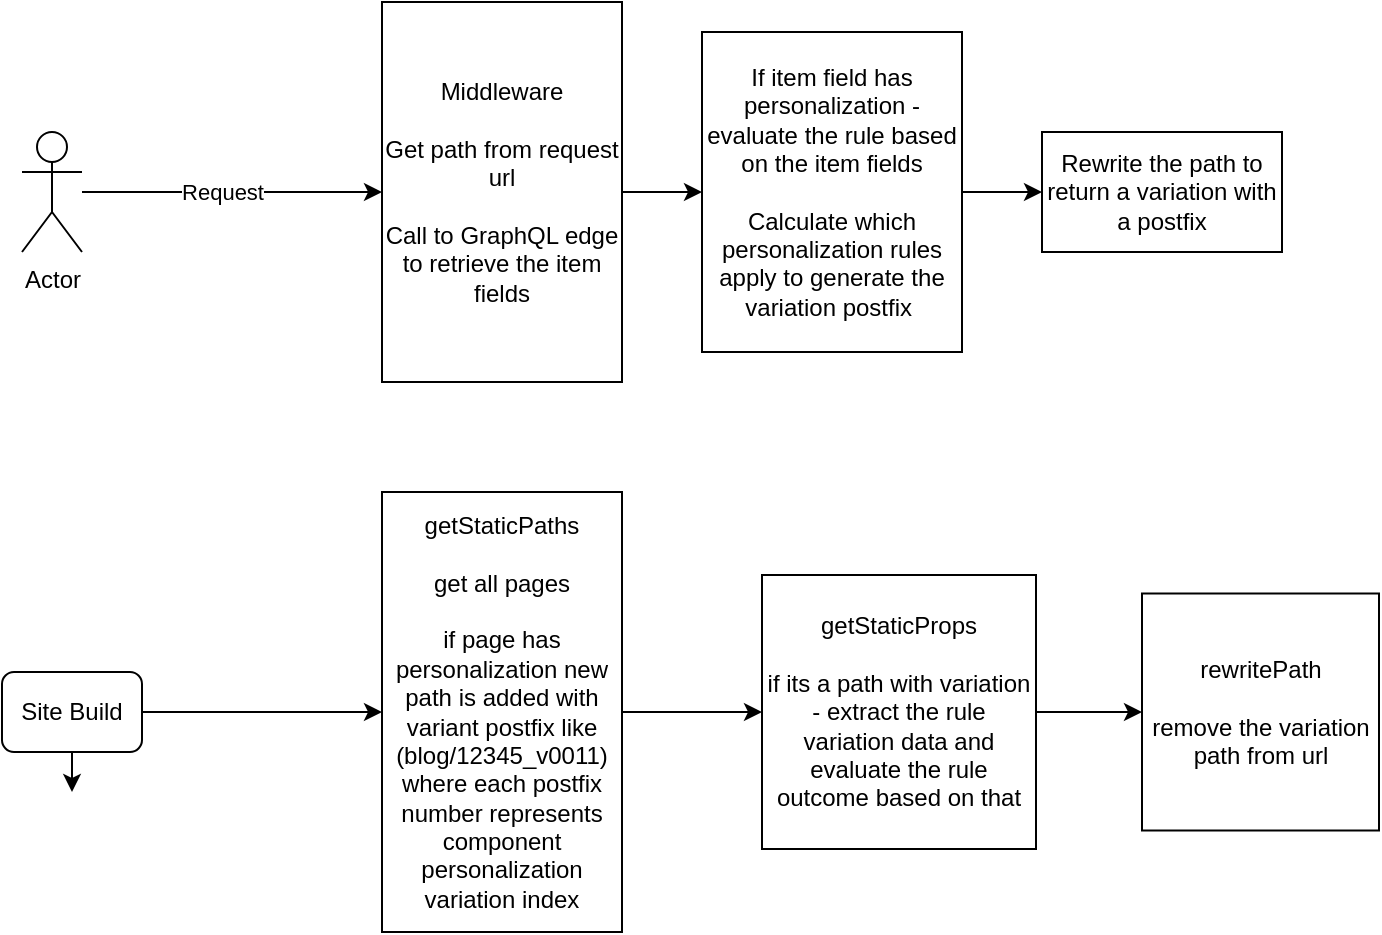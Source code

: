 <mxfile version="21.3.4" type="github">
  <diagram name="Page-1" id="Hv2ICjxILQZvLtY6XOdn">
    <mxGraphModel dx="1050" dy="640" grid="1" gridSize="10" guides="1" tooltips="1" connect="1" arrows="1" fold="1" page="1" pageScale="1" pageWidth="850" pageHeight="1100" math="0" shadow="0">
      <root>
        <mxCell id="0" />
        <mxCell id="1" parent="0" />
        <mxCell id="AdF-zrSTDMnADdUjKxxo-1" value="Middleware&lt;br&gt;&lt;br&gt;Get path from request url&lt;br&gt;&lt;br&gt;Call to GraphQL edge to retrieve the item fields" style="rounded=0;whiteSpace=wrap;html=1;" vertex="1" parent="1">
          <mxGeometry x="220" y="35" width="120" height="190" as="geometry" />
        </mxCell>
        <mxCell id="AdF-zrSTDMnADdUjKxxo-2" value="Actor" style="shape=umlActor;verticalLabelPosition=bottom;verticalAlign=top;html=1;outlineConnect=0;" vertex="1" parent="1">
          <mxGeometry x="40" y="100" width="30" height="60" as="geometry" />
        </mxCell>
        <mxCell id="AdF-zrSTDMnADdUjKxxo-3" value="" style="endArrow=classic;html=1;rounded=0;entryX=0;entryY=0.5;entryDx=0;entryDy=0;" edge="1" parent="1" source="AdF-zrSTDMnADdUjKxxo-2" target="AdF-zrSTDMnADdUjKxxo-1">
          <mxGeometry width="50" height="50" relative="1" as="geometry">
            <mxPoint x="160" y="170" as="sourcePoint" />
            <mxPoint x="210" y="120" as="targetPoint" />
          </mxGeometry>
        </mxCell>
        <mxCell id="AdF-zrSTDMnADdUjKxxo-4" value="Request" style="edgeLabel;html=1;align=center;verticalAlign=middle;resizable=0;points=[];" vertex="1" connectable="0" parent="AdF-zrSTDMnADdUjKxxo-3">
          <mxGeometry x="-0.523" relative="1" as="geometry">
            <mxPoint x="34" as="offset" />
          </mxGeometry>
        </mxCell>
        <mxCell id="AdF-zrSTDMnADdUjKxxo-5" value="getStaticPaths&lt;br&gt;&lt;br&gt;get all pages&lt;br&gt;&lt;br&gt;if page has personalization new path is added with variant postfix like (blog/12345_v0011) where each postfix number represents component personalization variation index" style="rounded=0;whiteSpace=wrap;html=1;" vertex="1" parent="1">
          <mxGeometry x="220" y="280" width="120" height="220" as="geometry" />
        </mxCell>
        <mxCell id="AdF-zrSTDMnADdUjKxxo-9" style="edgeStyle=orthogonalEdgeStyle;rounded=0;orthogonalLoop=1;jettySize=auto;html=1;exitX=0.5;exitY=1;exitDx=0;exitDy=0;" edge="1" parent="1" source="AdF-zrSTDMnADdUjKxxo-6">
          <mxGeometry relative="1" as="geometry">
            <mxPoint x="65" y="430" as="targetPoint" />
          </mxGeometry>
        </mxCell>
        <mxCell id="AdF-zrSTDMnADdUjKxxo-6" value="Site Build" style="rounded=1;whiteSpace=wrap;html=1;" vertex="1" parent="1">
          <mxGeometry x="30" y="370" width="70" height="40" as="geometry" />
        </mxCell>
        <mxCell id="AdF-zrSTDMnADdUjKxxo-7" value="" style="endArrow=classic;html=1;rounded=0;exitX=1;exitY=0.5;exitDx=0;exitDy=0;entryX=0;entryY=0.5;entryDx=0;entryDy=0;" edge="1" parent="1" source="AdF-zrSTDMnADdUjKxxo-6" target="AdF-zrSTDMnADdUjKxxo-5">
          <mxGeometry width="50" height="50" relative="1" as="geometry">
            <mxPoint x="400" y="360" as="sourcePoint" />
            <mxPoint x="180" y="310" as="targetPoint" />
          </mxGeometry>
        </mxCell>
        <mxCell id="AdF-zrSTDMnADdUjKxxo-10" value="getStaticProps&lt;br&gt;&lt;br&gt;if its a path with variation - extract the rule variation data and evaluate the rule outcome based on that" style="whiteSpace=wrap;html=1;aspect=fixed;" vertex="1" parent="1">
          <mxGeometry x="410" y="321.5" width="137" height="137" as="geometry" />
        </mxCell>
        <mxCell id="AdF-zrSTDMnADdUjKxxo-11" value="rewritePath&lt;br&gt;&lt;br&gt;remove the variation path from url" style="whiteSpace=wrap;html=1;aspect=fixed;" vertex="1" parent="1">
          <mxGeometry x="600" y="330.75" width="118.5" height="118.5" as="geometry" />
        </mxCell>
        <mxCell id="AdF-zrSTDMnADdUjKxxo-12" value="" style="endArrow=classic;html=1;rounded=0;exitX=1;exitY=0.5;exitDx=0;exitDy=0;entryX=0;entryY=0.5;entryDx=0;entryDy=0;" edge="1" parent="1" source="AdF-zrSTDMnADdUjKxxo-5" target="AdF-zrSTDMnADdUjKxxo-10">
          <mxGeometry width="50" height="50" relative="1" as="geometry">
            <mxPoint x="400" y="360" as="sourcePoint" />
            <mxPoint x="450" y="310" as="targetPoint" />
          </mxGeometry>
        </mxCell>
        <mxCell id="AdF-zrSTDMnADdUjKxxo-13" value="" style="endArrow=classic;html=1;rounded=0;exitX=1;exitY=0.5;exitDx=0;exitDy=0;entryX=0;entryY=0.5;entryDx=0;entryDy=0;" edge="1" parent="1" source="AdF-zrSTDMnADdUjKxxo-10" target="AdF-zrSTDMnADdUjKxxo-11">
          <mxGeometry width="50" height="50" relative="1" as="geometry">
            <mxPoint x="400" y="360" as="sourcePoint" />
            <mxPoint x="450" y="310" as="targetPoint" />
          </mxGeometry>
        </mxCell>
        <mxCell id="AdF-zrSTDMnADdUjKxxo-14" value="If item field has personalization - evaluate the rule based on the item fields&lt;br&gt;&lt;br&gt;Calculate which personalization rules apply to generate the variation postfix&amp;nbsp;" style="rounded=0;whiteSpace=wrap;html=1;" vertex="1" parent="1">
          <mxGeometry x="380" y="50" width="130" height="160" as="geometry" />
        </mxCell>
        <mxCell id="AdF-zrSTDMnADdUjKxxo-15" value="Rewrite the path to return a variation with a postfix" style="rounded=0;whiteSpace=wrap;html=1;" vertex="1" parent="1">
          <mxGeometry x="550" y="100" width="120" height="60" as="geometry" />
        </mxCell>
        <mxCell id="AdF-zrSTDMnADdUjKxxo-16" value="" style="endArrow=classic;html=1;rounded=0;exitX=1;exitY=0.5;exitDx=0;exitDy=0;" edge="1" parent="1" source="AdF-zrSTDMnADdUjKxxo-1" target="AdF-zrSTDMnADdUjKxxo-14">
          <mxGeometry width="50" height="50" relative="1" as="geometry">
            <mxPoint x="490" y="290" as="sourcePoint" />
            <mxPoint x="540" y="240" as="targetPoint" />
          </mxGeometry>
        </mxCell>
        <mxCell id="AdF-zrSTDMnADdUjKxxo-17" value="" style="endArrow=classic;html=1;rounded=0;exitX=1;exitY=0.5;exitDx=0;exitDy=0;entryX=0;entryY=0.5;entryDx=0;entryDy=0;" edge="1" parent="1" source="AdF-zrSTDMnADdUjKxxo-14" target="AdF-zrSTDMnADdUjKxxo-15">
          <mxGeometry width="50" height="50" relative="1" as="geometry">
            <mxPoint x="520" y="290" as="sourcePoint" />
            <mxPoint x="540" y="130" as="targetPoint" />
          </mxGeometry>
        </mxCell>
      </root>
    </mxGraphModel>
  </diagram>
</mxfile>
